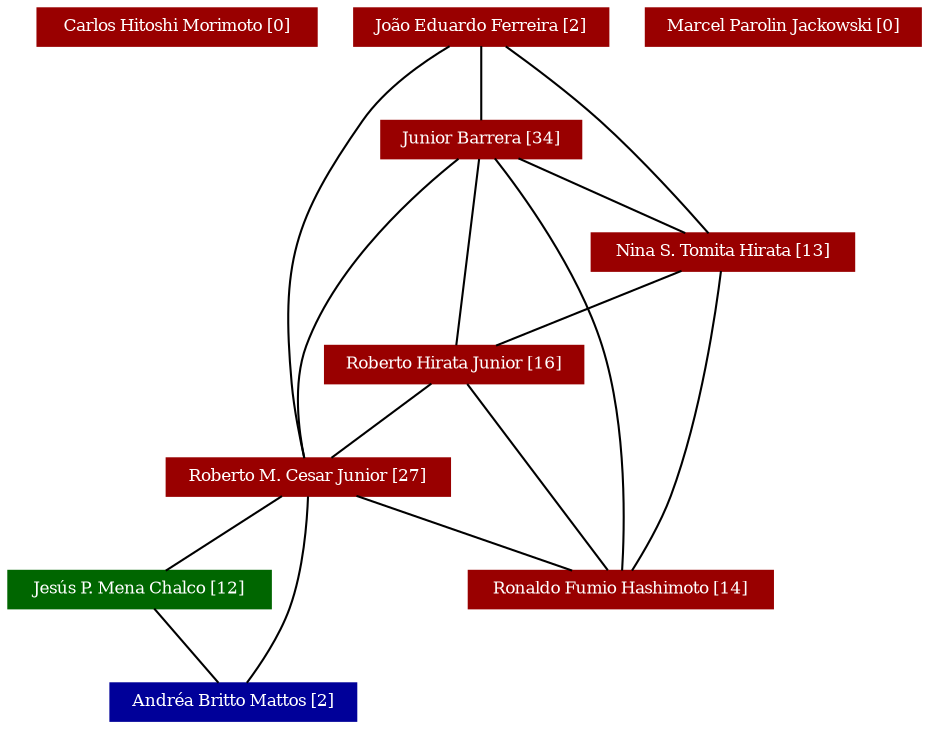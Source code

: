strict graph grafo1 {
	graph [bb="0,0,443,342", id=grafo1, overlap=False];
	node [label="\N", fontsize=8, shape=rectangle, style=filled];
	0 [label="Carlos Hitoshi Morimoto [0]", URL="http://lattes.cnpq.br/4575931307749163", color="#990000", fontcolor="#FFFFFF", height="0.25", pos="86,333", width="1.8611"];
	1 [label="João Eduardo Ferreira [2]", URL="http://lattes.cnpq.br/0131770792108992", color="#990000", fontcolor="#FFFFFF", height="0.25", pos="232,333", width="1.6944"];
	2 [label="Junior Barrera [34]", URL="http://lattes.cnpq.br/0362417828475021", color="#990000", fontcolor="#FFFFFF", height="0.25", pos="232,279", width="1.3333"];
	4 [label="Nina S. Tomita Hirata [13]", URL="http://lattes.cnpq.br/0644408634493034", color="#990000", fontcolor="#FFFFFF", height="0.25", pos="348,225", width="1.75"];
	6 [label="Roberto M. Cesar Junior [27]", URL="http://lattes.cnpq.br/2240951178648368", color="#990000", fontcolor="#FFFFFF", height="0.25", pos="140,117", width="1.8889"];
	7 [label="Ronaldo Fumio Hashimoto [14]", URL="http://lattes.cnpq.br/9283304583756076", color="#990000", fontcolor="#FFFFFF", height="0.25", pos="279,63", width="2.0278"];
	5 [label="Roberto Hirata Junior [16]", URL="http://lattes.cnpq.br/1647118503085126", color="#990000", fontcolor="#FFFFFF", height="0.25", pos="219,171", width="1.7222"];
	8 [label="Jesús P. Mena Chalco [12]", URL="http://lattes.cnpq.br/4727357182510680", color="#006600", fontcolor="#FFFFFF", height="0.25", pos="63,63", width="1.75"];
	9 [label="Andréa Britto Mattos [2]", URL="http://lattes.cnpq.br/2837012019824386", color="#000099", fontcolor="#FFFFFF", height="0.25", pos="108,9", width="1.6389"];
	3 [label="Marcel Parolin Jackowski [0]", URL="http://lattes.cnpq.br/0926213060635986", color="#990000", fontcolor="#FFFFFF", height="0.25", pos="377,333", width="1.8333"];
	1 -- 2 [pos="232,323.59 232,313.68 232,298.17 232,288.3"];
	1 -- 4 [pos="244.67,323.86 256.52,315.11 274.52,301.31 289,288 308.42,270.15 329.02,247.07 340,234.38"];
	1 -- 6 [pos="215.88,323.86 203.15,315.89 185.79,303.23 175,288 141.26,240.37 136.7,220.35 138,162 138.27,149.65 138.97,135.4 139.47,126.3"];
	4 -- 7 [pos="347.75,215.91 346.85,195.43 342.64,144.61 323,108 315.25,93.557 301.48,80.59 291.4,72.328"];
	4 -- 5 [pos="326.41,215.96 302.6,205.99 264.5,190.05 240.66,180.07"];
	6 -- 7 [pos="163.27,107.96 188.92,97.994 229.97,82.048 255.66,72.068"];
	6 -- 8 [pos="126.94,107.84 112.69,97.85 90.038,81.962 75.869,72.025"];
	6 -- 9 [pos="140.57,107.78 141.04,95.272 140.89,72.391 135,54 130.67,40.464 121.59,26.715 115.16,18.039"];
	2 -- 7 [pos="239.6,269.94 252.94,253.37 280.09,216.53 290,180 300.58,141.01 288.21,92.344 282.07,72.292"];
	2 -- 5 [pos="230.89,269.79 228.44,249.39 222.56,200.57 220.11,180.18"];
	2 -- 4 [pos="251.42,269.96 272.83,259.99 307.08,244.05 328.52,234.07"];
	2 -- 6 [pos="220.98,269.96 202.38,253.99 165.08,218.78 148,180 140.18,162.24 139.33,139.12 139.56,126.41"];
	5 -- 7 [pos="224.12,161.79 235.45,141.39 262.57,92.567 273.9,72.185"];
	5 -- 6 [pos="205.6,161.84 190.98,151.85 167.74,135.96 153.2,126.03"];
	8 -- 9 [pos="70.838,53.594 79.098,43.683 92.026,28.169 100.25,18.298"];
}
